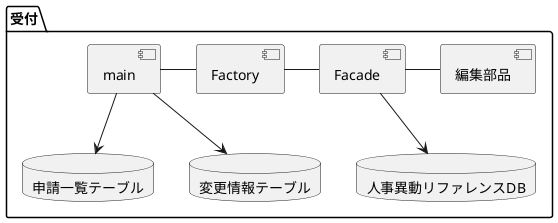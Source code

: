 <umls_受付>

コンポーネント図:
[plantuml]
----
@startuml
package "受付" {
  [main] - [Factory]
  [Factory] - [Facade]
  [Facade] - [編集部品]
  database "申請一覧テーブル" as AIT
  database "変更情報テーブル" as CIT
  database "人事異動リファレンスDB" as HDB
  [main] --> AIT
  [main] --> CIT
  [Facade] --> HDB
}
@enduml
----

シーケンス図:
[plantuml]
----
@startuml
actor User
participant main
participant Factory
participant Facade
participant 編集部品
database 申請一覧テーブル
database 変更情報テーブル
database 人事異動リファレンスDB

User -> main: 申請一覧データ受領
main -> 申請一覧テーブル: データ読み込み
main -> Factory: 変更情報明細処理
Factory -> Facade: パターンマッチング
Facade -> 編集部品: データ編集
編集部品 -> 人事異動リファレンスDB: データ取得
編集部品 -> Facade: 編集結果返却 
Facade -> Factory: 編集結果返却
Factory -> main: 変更情報返却
main -> 変更情報テーブル: データ永続化
@enduml
----

アクティビティ図:
[plantuml]
----
@startuml
start
:申請一覧データ受領;
:申請一覧テーブルからデータ読み込み;
:変更情報明細の処理;
  fork
    :Factory条件判定によるパターンマッチング;
    :Facadeによるデータ編集処理呼び出し;
    :編集部品によるデータ編集;
      :人事異動リファレンスDBからデータ取得;
      :編集処理実行;
    :編集結果の返却;
  fork again
    :異例ケース判定;
    :異例ケース用Facadeによるデータ編集処理呼び出し;
    :編集部品によるデータ編集;
      :人事異動リファレンスDBからデータ取得;
      :編集処理実行;    
    :編集結果の返却;
  end fork
:変更情報テーブルへのデータ永続化;
stop
@enduml
----

クラス図:
[plantuml]
----
@startuml
class main {
  + process()
}

class Factory {
  + create_facade(data: dict): Facade
}

class Facade {
  + edit(data: dict)
}

class EditPart {
  + edit(data: dict) 
}

main -> Factory
Factory -> Facade
Facade o-- EditPart
@enduml
----

</umls_受付>